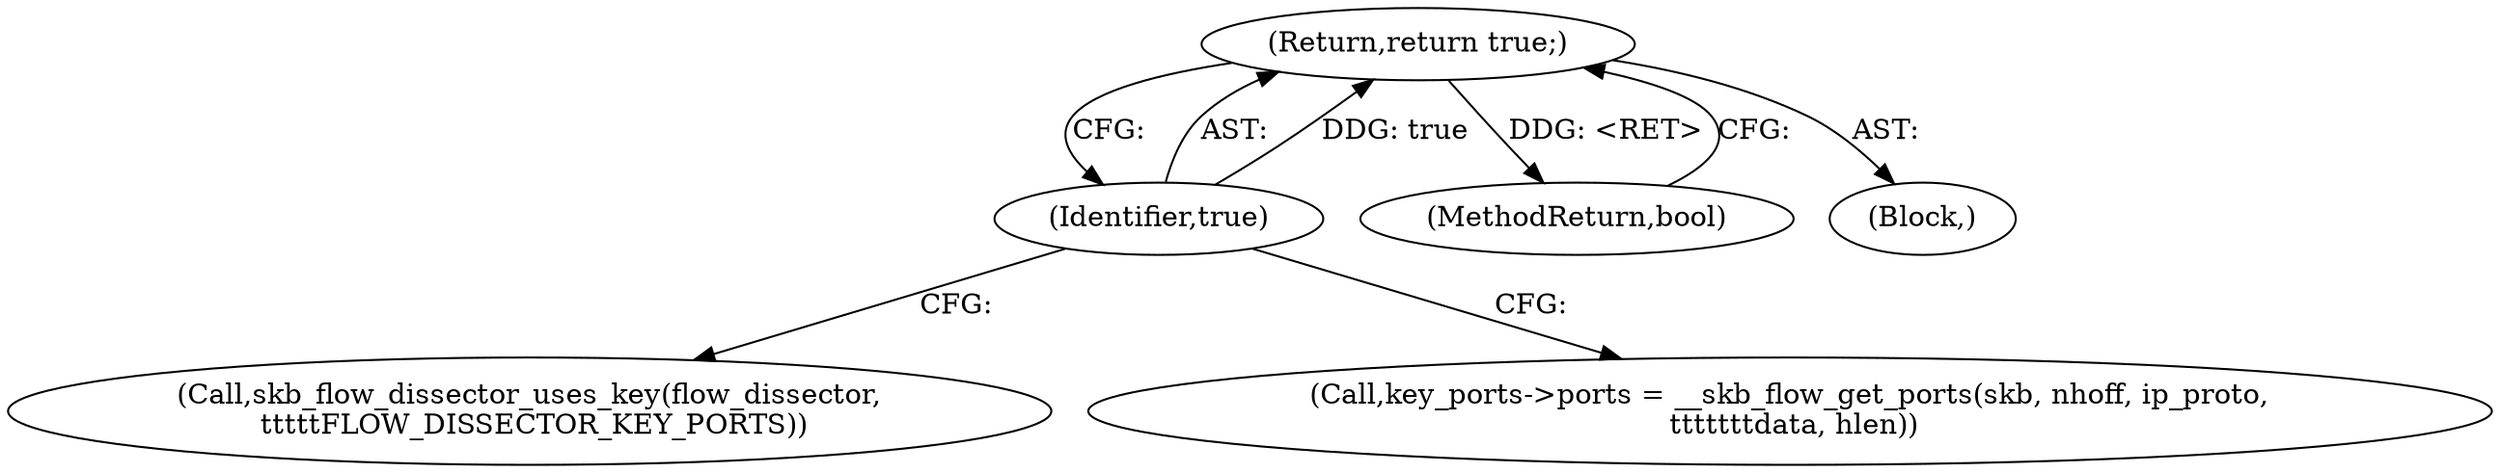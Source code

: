 digraph "1_linux_a6e544b0a88b53114bfa5a57e21b7be7a8dfc9d0@del" {
"1000810" [label="(Return,return true;)"];
"1000811" [label="(Identifier,true)"];
"1000790" [label="(Call,skb_flow_dissector_uses_key(flow_dissector,\n \t\t\t\t\tFLOW_DISSECTOR_KEY_PORTS))"];
"1000812" [label="(MethodReturn,bool)"];
"1000811" [label="(Identifier,true)"];
"1000112" [label="(Block,)"];
"1000810" [label="(Return,return true;)"];
"1000800" [label="(Call,key_ports->ports = __skb_flow_get_ports(skb, nhoff, ip_proto,\n \t\t\t\t\t\t\tdata, hlen))"];
"1000810" -> "1000112"  [label="AST: "];
"1000810" -> "1000811"  [label="CFG: "];
"1000811" -> "1000810"  [label="AST: "];
"1000812" -> "1000810"  [label="CFG: "];
"1000810" -> "1000812"  [label="DDG: <RET>"];
"1000811" -> "1000810"  [label="DDG: true"];
"1000811" -> "1000800"  [label="CFG: "];
"1000811" -> "1000790"  [label="CFG: "];
}
